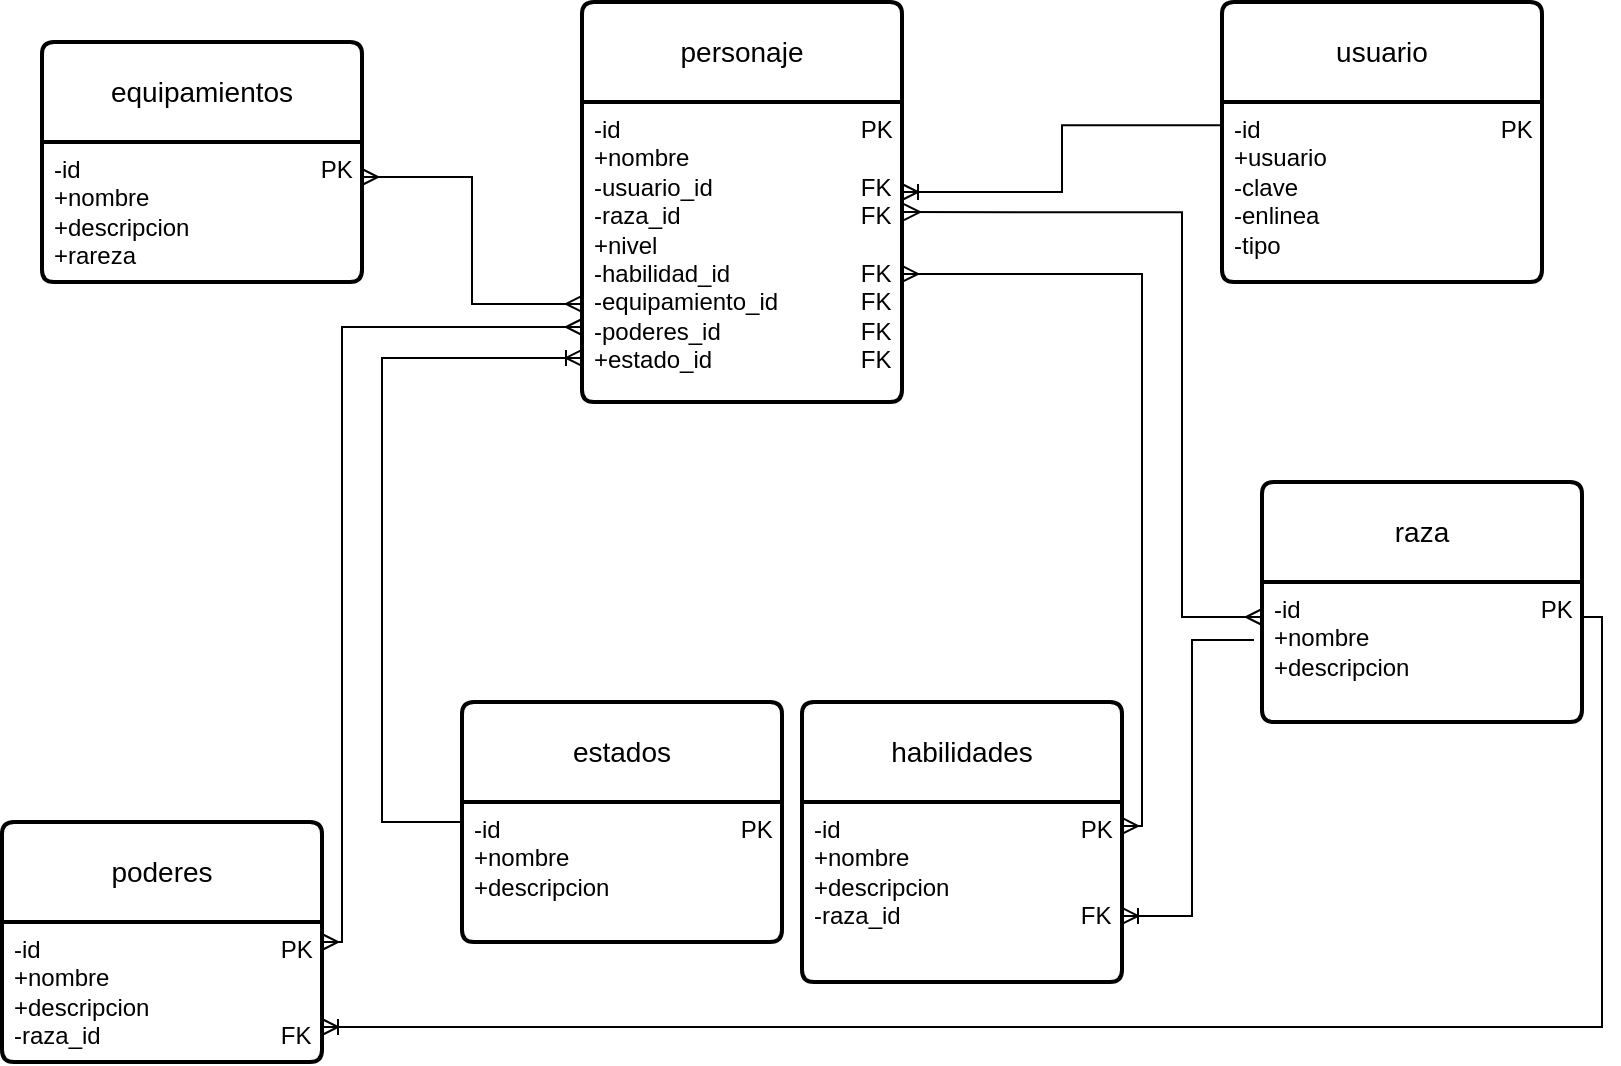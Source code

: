 <mxfile version="24.4.10" type="device">
  <diagram id="R2lEEEUBdFMjLlhIrx00" name="Page-1">
    <mxGraphModel dx="1072" dy="517" grid="1" gridSize="10" guides="1" tooltips="1" connect="1" arrows="1" fold="1" page="1" pageScale="1" pageWidth="850" pageHeight="1100" math="0" shadow="0" extFonts="Permanent Marker^https://fonts.googleapis.com/css?family=Permanent+Marker">
      <root>
        <mxCell id="0" />
        <mxCell id="1" parent="0" />
        <mxCell id="DGeIk4V6r7_hMn2R3lL--1" value="usuario" style="swimlane;childLayout=stackLayout;horizontal=1;startSize=50;horizontalStack=0;rounded=1;fontSize=14;fontStyle=0;strokeWidth=2;resizeParent=0;resizeLast=1;shadow=0;dashed=0;align=center;arcSize=4;whiteSpace=wrap;html=1;" parent="1" vertex="1">
          <mxGeometry x="620" y="240" width="160" height="140" as="geometry" />
        </mxCell>
        <mxCell id="DGeIk4V6r7_hMn2R3lL--2" value="-id&amp;nbsp;&lt;span style=&quot;white-space: pre;&quot;&gt;&#x9;&lt;/span&gt;&lt;span style=&quot;white-space: pre;&quot;&gt;&#x9;&lt;/span&gt;&lt;span style=&quot;white-space: pre;&quot;&gt;&#x9;&lt;/span&gt;&lt;span style=&quot;white-space: pre;&quot;&gt;&#x9;&lt;/span&gt;&lt;span style=&quot;white-space: pre;&quot;&gt;&#x9;&lt;/span&gt;PK&lt;div&gt;+usuario&lt;/div&gt;&lt;div&gt;-clave&lt;/div&gt;&lt;div&gt;-enlinea&lt;/div&gt;&lt;div&gt;-tipo&lt;/div&gt;" style="align=left;strokeColor=none;fillColor=none;spacingLeft=4;fontSize=12;verticalAlign=top;resizable=0;rotatable=0;part=1;html=1;" parent="DGeIk4V6r7_hMn2R3lL--1" vertex="1">
          <mxGeometry y="50" width="160" height="90" as="geometry" />
        </mxCell>
        <mxCell id="DGeIk4V6r7_hMn2R3lL--3" value="habilidades" style="swimlane;childLayout=stackLayout;horizontal=1;startSize=50;horizontalStack=0;rounded=1;fontSize=14;fontStyle=0;strokeWidth=2;resizeParent=0;resizeLast=1;shadow=0;dashed=0;align=center;arcSize=4;whiteSpace=wrap;html=1;" parent="1" vertex="1">
          <mxGeometry x="410" y="590" width="160" height="140" as="geometry" />
        </mxCell>
        <mxCell id="DGeIk4V6r7_hMn2R3lL--4" value="-id&lt;span style=&quot;white-space: pre;&quot;&gt;&#x9;&lt;/span&gt;&lt;span style=&quot;white-space: pre;&quot;&gt;&#x9;&lt;/span&gt;&lt;span style=&quot;white-space: pre;&quot;&gt;&#x9;&lt;/span&gt;&lt;span style=&quot;white-space: pre;&quot;&gt;&#x9;&lt;/span&gt;&lt;span style=&quot;white-space: pre;&quot;&gt;&#x9;&lt;/span&gt;PK&lt;div&gt;+nombre&lt;/div&gt;&lt;div&gt;+descripcion&lt;/div&gt;&lt;div&gt;-raza_id&lt;span style=&quot;white-space: pre;&quot;&gt;&#x9;&lt;/span&gt;&lt;span style=&quot;white-space: pre;&quot;&gt;&#x9;&lt;/span&gt;&lt;span style=&quot;white-space: pre;&quot;&gt;&#x9;&lt;/span&gt;&lt;span style=&quot;white-space: pre;&quot;&gt;&#x9;&lt;/span&gt;FK&lt;/div&gt;" style="align=left;strokeColor=none;fillColor=none;spacingLeft=4;fontSize=12;verticalAlign=top;resizable=0;rotatable=0;part=1;html=1;" parent="DGeIk4V6r7_hMn2R3lL--3" vertex="1">
          <mxGeometry y="50" width="160" height="90" as="geometry" />
        </mxCell>
        <mxCell id="DGeIk4V6r7_hMn2R3lL--5" value="equipamientos" style="swimlane;childLayout=stackLayout;horizontal=1;startSize=50;horizontalStack=0;rounded=1;fontSize=14;fontStyle=0;strokeWidth=2;resizeParent=0;resizeLast=1;shadow=0;dashed=0;align=center;arcSize=4;whiteSpace=wrap;html=1;" parent="1" vertex="1">
          <mxGeometry x="30" y="260" width="160" height="120" as="geometry" />
        </mxCell>
        <mxCell id="DGeIk4V6r7_hMn2R3lL--6" value="-id&amp;nbsp;&lt;span style=&quot;white-space: pre;&quot;&gt;&#x9;&lt;/span&gt;&lt;span style=&quot;white-space: pre;&quot;&gt;&#x9;&lt;/span&gt;&lt;span style=&quot;white-space: pre;&quot;&gt;&#x9;&lt;/span&gt;&lt;span style=&quot;white-space: pre;&quot;&gt;&#x9;&lt;/span&gt;&lt;span style=&quot;white-space: pre;&quot;&gt;&#x9;&lt;/span&gt;PK&lt;div&gt;+nombre&lt;/div&gt;&lt;div&gt;+descripcion&lt;/div&gt;&lt;div&gt;+rareza&lt;/div&gt;" style="align=left;strokeColor=none;fillColor=none;spacingLeft=4;fontSize=12;verticalAlign=top;resizable=0;rotatable=0;part=1;html=1;" parent="DGeIk4V6r7_hMn2R3lL--5" vertex="1">
          <mxGeometry y="50" width="160" height="70" as="geometry" />
        </mxCell>
        <mxCell id="DGeIk4V6r7_hMn2R3lL--7" value="raza" style="swimlane;childLayout=stackLayout;horizontal=1;startSize=50;horizontalStack=0;rounded=1;fontSize=14;fontStyle=0;strokeWidth=2;resizeParent=0;resizeLast=1;shadow=0;dashed=0;align=center;arcSize=4;whiteSpace=wrap;html=1;" parent="1" vertex="1">
          <mxGeometry x="640" y="480" width="160" height="120" as="geometry" />
        </mxCell>
        <mxCell id="DGeIk4V6r7_hMn2R3lL--8" value="-id&amp;nbsp;&lt;span style=&quot;white-space: pre;&quot;&gt;&#x9;&lt;/span&gt;&lt;span style=&quot;white-space: pre;&quot;&gt;&#x9;&lt;/span&gt;&lt;span style=&quot;white-space: pre;&quot;&gt;&#x9;&lt;/span&gt;&lt;span style=&quot;white-space: pre;&quot;&gt;&#x9;&lt;/span&gt;&lt;span style=&quot;white-space: pre;&quot;&gt;&#x9;&lt;/span&gt;PK&lt;div&gt;+nombre&lt;/div&gt;&lt;div&gt;+descripcion&lt;/div&gt;" style="align=left;strokeColor=none;fillColor=none;spacingLeft=4;fontSize=12;verticalAlign=top;resizable=0;rotatable=0;part=1;html=1;" parent="DGeIk4V6r7_hMn2R3lL--7" vertex="1">
          <mxGeometry y="50" width="160" height="70" as="geometry" />
        </mxCell>
        <mxCell id="DGeIk4V6r7_hMn2R3lL--9" value="poderes" style="swimlane;childLayout=stackLayout;horizontal=1;startSize=50;horizontalStack=0;rounded=1;fontSize=14;fontStyle=0;strokeWidth=2;resizeParent=0;resizeLast=1;shadow=0;dashed=0;align=center;arcSize=4;whiteSpace=wrap;html=1;" parent="1" vertex="1">
          <mxGeometry x="10" y="650" width="160" height="120" as="geometry" />
        </mxCell>
        <mxCell id="DGeIk4V6r7_hMn2R3lL--10" value="-id&lt;span style=&quot;white-space: pre;&quot;&gt;&#x9;&lt;/span&gt;&lt;span style=&quot;white-space: pre;&quot;&gt;&#x9;&lt;/span&gt;&lt;span style=&quot;white-space: pre;&quot;&gt;&#x9;&lt;/span&gt;&lt;span style=&quot;white-space: pre;&quot;&gt;&#x9;&lt;/span&gt;&lt;span style=&quot;white-space: pre;&quot;&gt;&#x9;&lt;/span&gt;PK&lt;div&gt;+nombre&lt;/div&gt;&lt;div&gt;+descripcion&lt;/div&gt;&lt;div&gt;-raza_id&lt;span style=&quot;white-space: pre;&quot;&gt;&#x9;&lt;/span&gt;&lt;span style=&quot;white-space: pre;&quot;&gt;&#x9;&lt;/span&gt;&lt;span style=&quot;white-space: pre;&quot;&gt;&#x9;&lt;/span&gt;&lt;span style=&quot;white-space: pre;&quot;&gt;&#x9;&lt;/span&gt;FK&lt;/div&gt;" style="align=left;strokeColor=none;fillColor=none;spacingLeft=4;fontSize=12;verticalAlign=top;resizable=0;rotatable=0;part=1;html=1;" parent="DGeIk4V6r7_hMn2R3lL--9" vertex="1">
          <mxGeometry y="50" width="160" height="70" as="geometry" />
        </mxCell>
        <mxCell id="DGeIk4V6r7_hMn2R3lL--11" value="personaje" style="swimlane;childLayout=stackLayout;horizontal=1;startSize=50;horizontalStack=0;rounded=1;fontSize=14;fontStyle=0;strokeWidth=2;resizeParent=0;resizeLast=1;shadow=0;dashed=0;align=center;arcSize=4;whiteSpace=wrap;html=1;" parent="1" vertex="1">
          <mxGeometry x="300" y="240" width="160" height="200" as="geometry" />
        </mxCell>
        <mxCell id="DGeIk4V6r7_hMn2R3lL--12" value="-id&lt;span style=&quot;white-space: pre;&quot;&gt;&#x9;&lt;/span&gt;&lt;span style=&quot;white-space: pre;&quot;&gt;&#x9;&lt;/span&gt;&lt;span style=&quot;white-space: pre;&quot;&gt;&#x9;&lt;/span&gt;&lt;span style=&quot;white-space: pre;&quot;&gt;&#x9;&lt;/span&gt;&lt;span style=&quot;white-space: pre;&quot;&gt;&#x9;&lt;/span&gt;PK&lt;div&gt;+nombre&lt;/div&gt;&lt;div&gt;-usuario_id&lt;span style=&quot;white-space: pre;&quot;&gt;&#x9;&lt;/span&gt;&lt;span style=&quot;white-space: pre;&quot;&gt;&#x9;&lt;/span&gt;&lt;span style=&quot;white-space: pre;&quot;&gt;&#x9;&lt;/span&gt;FK&lt;/div&gt;&lt;div&gt;-raza_id&lt;span style=&quot;white-space: pre;&quot;&gt;&#x9;&lt;/span&gt;&lt;span style=&quot;white-space: pre;&quot;&gt;&#x9;&lt;/span&gt;&lt;span style=&quot;white-space: pre;&quot;&gt;&#x9;&lt;/span&gt;&lt;span style=&quot;white-space: pre;&quot;&gt;&#x9;&lt;/span&gt;FK&lt;/div&gt;&lt;div&gt;+nivel&lt;/div&gt;&lt;div&gt;-habilidad_id&lt;span style=&quot;white-space: pre;&quot;&gt;&#x9;&lt;/span&gt;&lt;span style=&quot;white-space: pre;&quot;&gt;&#x9;&lt;/span&gt;&lt;span style=&quot;white-space: pre;&quot;&gt;&#x9;&lt;/span&gt;FK&lt;/div&gt;&lt;div&gt;-equipamiento_id&lt;span style=&quot;white-space: pre;&quot;&gt;&#x9;&lt;/span&gt;&lt;span style=&quot;white-space: pre;&quot;&gt;&#x9;&lt;/span&gt;FK&lt;/div&gt;&lt;div&gt;-poderes_id&lt;span style=&quot;white-space: pre;&quot;&gt;&#x9;&lt;/span&gt;&lt;span style=&quot;white-space: pre;&quot;&gt;&#x9;&lt;/span&gt;&lt;span style=&quot;white-space: pre;&quot;&gt;&#x9;&lt;/span&gt;FK&lt;/div&gt;&lt;div&gt;+estado_id&lt;span style=&quot;white-space: pre;&quot;&gt;&#x9;&lt;/span&gt;&lt;span style=&quot;white-space: pre;&quot;&gt;&#x9;&lt;/span&gt;&lt;span style=&quot;white-space: pre;&quot;&gt;&#x9;&lt;/span&gt;FK&lt;/div&gt;" style="align=left;strokeColor=none;fillColor=none;spacingLeft=4;fontSize=12;verticalAlign=top;resizable=0;rotatable=0;part=1;html=1;" parent="DGeIk4V6r7_hMn2R3lL--11" vertex="1">
          <mxGeometry y="50" width="160" height="150" as="geometry" />
        </mxCell>
        <mxCell id="DGeIk4V6r7_hMn2R3lL--18" style="edgeStyle=orthogonalEdgeStyle;rounded=0;orthogonalLoop=1;jettySize=auto;html=1;exitX=0.5;exitY=1;exitDx=0;exitDy=0;" parent="DGeIk4V6r7_hMn2R3lL--11" source="DGeIk4V6r7_hMn2R3lL--12" target="DGeIk4V6r7_hMn2R3lL--12" edge="1">
          <mxGeometry relative="1" as="geometry" />
        </mxCell>
        <mxCell id="DGeIk4V6r7_hMn2R3lL--21" value="" style="edgeStyle=orthogonalEdgeStyle;fontSize=12;html=1;endArrow=ERoneToMany;rounded=0;entryX=1;entryY=0.3;entryDx=0;entryDy=0;exitX=0.006;exitY=0.129;exitDx=0;exitDy=0;exitPerimeter=0;entryPerimeter=0;" parent="1" source="DGeIk4V6r7_hMn2R3lL--2" target="DGeIk4V6r7_hMn2R3lL--12" edge="1">
          <mxGeometry width="100" height="100" relative="1" as="geometry">
            <mxPoint x="460" y="820" as="sourcePoint" />
            <mxPoint x="269" y="881" as="targetPoint" />
          </mxGeometry>
        </mxCell>
        <mxCell id="DGeIk4V6r7_hMn2R3lL--23" value="" style="edgeStyle=orthogonalEdgeStyle;fontSize=12;html=1;endArrow=ERmany;startArrow=ERmany;rounded=0;exitX=1;exitY=0.25;exitDx=0;exitDy=0;entryX=0;entryY=0.673;entryDx=0;entryDy=0;entryPerimeter=0;" parent="1" source="DGeIk4V6r7_hMn2R3lL--6" target="DGeIk4V6r7_hMn2R3lL--12" edge="1">
          <mxGeometry width="100" height="100" relative="1" as="geometry">
            <mxPoint x="500" y="650" as="sourcePoint" />
            <mxPoint x="600" y="550" as="targetPoint" />
          </mxGeometry>
        </mxCell>
        <mxCell id="DGeIk4V6r7_hMn2R3lL--24" value="" style="edgeStyle=orthogonalEdgeStyle;fontSize=12;html=1;endArrow=ERmany;startArrow=ERmany;rounded=0;entryX=0;entryY=0.75;entryDx=0;entryDy=0;exitX=1;exitY=0.5;exitDx=0;exitDy=0;" parent="1" source="DGeIk4V6r7_hMn2R3lL--9" target="DGeIk4V6r7_hMn2R3lL--12" edge="1">
          <mxGeometry width="100" height="100" relative="1" as="geometry">
            <mxPoint x="250" y="810" as="sourcePoint" />
            <mxPoint x="490" y="630" as="targetPoint" />
            <Array as="points">
              <mxPoint x="180" y="710" />
              <mxPoint x="180" y="403" />
            </Array>
          </mxGeometry>
        </mxCell>
        <mxCell id="DGeIk4V6r7_hMn2R3lL--25" value="" style="edgeStyle=orthogonalEdgeStyle;fontSize=12;html=1;endArrow=ERmany;startArrow=ERmany;rounded=0;exitX=1;exitY=0.573;exitDx=0;exitDy=0;entryX=1;entryY=0.133;entryDx=0;entryDy=0;entryPerimeter=0;exitPerimeter=0;" parent="1" source="DGeIk4V6r7_hMn2R3lL--12" target="DGeIk4V6r7_hMn2R3lL--4" edge="1">
          <mxGeometry width="100" height="100" relative="1" as="geometry">
            <mxPoint x="760" y="541" as="sourcePoint" />
            <mxPoint x="1130" y="600" as="targetPoint" />
            <Array as="points">
              <mxPoint x="580" y="376" />
              <mxPoint x="580" y="652" />
            </Array>
          </mxGeometry>
        </mxCell>
        <mxCell id="DGeIk4V6r7_hMn2R3lL--26" value="" style="edgeStyle=orthogonalEdgeStyle;fontSize=12;html=1;endArrow=ERmany;startArrow=ERmany;rounded=0;exitX=1.006;exitY=0.367;exitDx=0;exitDy=0;entryX=0;entryY=0.25;entryDx=0;entryDy=0;exitPerimeter=0;" parent="1" source="DGeIk4V6r7_hMn2R3lL--12" target="DGeIk4V6r7_hMn2R3lL--8" edge="1">
          <mxGeometry width="100" height="100" relative="1" as="geometry">
            <mxPoint x="640" y="415.5" as="sourcePoint" />
            <mxPoint x="850" y="404.5" as="targetPoint" />
            <Array as="points">
              <mxPoint x="600" y="345" />
              <mxPoint x="600" y="548" />
            </Array>
          </mxGeometry>
        </mxCell>
        <mxCell id="DGeIk4V6r7_hMn2R3lL--27" value="" style="edgeStyle=orthogonalEdgeStyle;fontSize=12;html=1;endArrow=ERoneToMany;rounded=0;exitX=-0.025;exitY=0.414;exitDx=0;exitDy=0;exitPerimeter=0;entryX=1;entryY=0.633;entryDx=0;entryDy=0;entryPerimeter=0;" parent="1" source="DGeIk4V6r7_hMn2R3lL--8" target="DGeIk4V6r7_hMn2R3lL--4" edge="1">
          <mxGeometry width="100" height="100" relative="1" as="geometry">
            <mxPoint x="660" y="860" as="sourcePoint" />
            <mxPoint x="940" y="900" as="targetPoint" />
          </mxGeometry>
        </mxCell>
        <mxCell id="DGeIk4V6r7_hMn2R3lL--35" value="" style="edgeStyle=orthogonalEdgeStyle;fontSize=12;html=1;endArrow=ERoneToMany;rounded=0;entryX=1;entryY=0.75;entryDx=0;entryDy=0;exitX=1;exitY=0.25;exitDx=0;exitDy=0;" parent="1" source="DGeIk4V6r7_hMn2R3lL--8" target="DGeIk4V6r7_hMn2R3lL--10" edge="1">
          <mxGeometry width="100" height="100" relative="1" as="geometry">
            <mxPoint x="1000" y="940" as="sourcePoint" />
            <mxPoint x="620" y="950" as="targetPoint" />
          </mxGeometry>
        </mxCell>
        <mxCell id="QRV_Faktq0jIdKnyL0Qx-1" value="estados" style="swimlane;childLayout=stackLayout;horizontal=1;startSize=50;horizontalStack=0;rounded=1;fontSize=14;fontStyle=0;strokeWidth=2;resizeParent=0;resizeLast=1;shadow=0;dashed=0;align=center;arcSize=4;whiteSpace=wrap;html=1;" vertex="1" parent="1">
          <mxGeometry x="240" y="590" width="160" height="120" as="geometry" />
        </mxCell>
        <mxCell id="QRV_Faktq0jIdKnyL0Qx-2" value="-id&lt;span style=&quot;white-space: pre;&quot;&gt;&#x9;&lt;/span&gt;&lt;span style=&quot;white-space: pre;&quot;&gt;&#x9;&lt;/span&gt;&lt;span style=&quot;white-space: pre;&quot;&gt;&#x9;&lt;/span&gt;&lt;span style=&quot;white-space: pre;&quot;&gt;&#x9;&lt;/span&gt;&lt;span style=&quot;white-space: pre;&quot;&gt;&#x9;&lt;/span&gt;PK&lt;div&gt;+nombre&lt;/div&gt;&lt;div&gt;+descripcion&lt;/div&gt;" style="align=left;strokeColor=none;fillColor=none;spacingLeft=4;fontSize=12;verticalAlign=top;resizable=0;rotatable=0;part=1;html=1;" vertex="1" parent="QRV_Faktq0jIdKnyL0Qx-1">
          <mxGeometry y="50" width="160" height="70" as="geometry" />
        </mxCell>
        <mxCell id="QRV_Faktq0jIdKnyL0Qx-4" value="" style="fontSize=12;html=1;endArrow=ERoneToMany;rounded=0;entryX=0;entryY=0.853;entryDx=0;entryDy=0;entryPerimeter=0;exitX=0;exitY=0.5;exitDx=0;exitDy=0;edgeStyle=orthogonalEdgeStyle;" edge="1" parent="1" source="QRV_Faktq0jIdKnyL0Qx-1" target="DGeIk4V6r7_hMn2R3lL--12">
          <mxGeometry width="100" height="100" relative="1" as="geometry">
            <mxPoint x="250" y="527.5" as="sourcePoint" />
            <mxPoint x="250" y="420.05" as="targetPoint" />
            <Array as="points">
              <mxPoint x="200" y="650" />
              <mxPoint x="200" y="418" />
            </Array>
          </mxGeometry>
        </mxCell>
      </root>
    </mxGraphModel>
  </diagram>
</mxfile>
